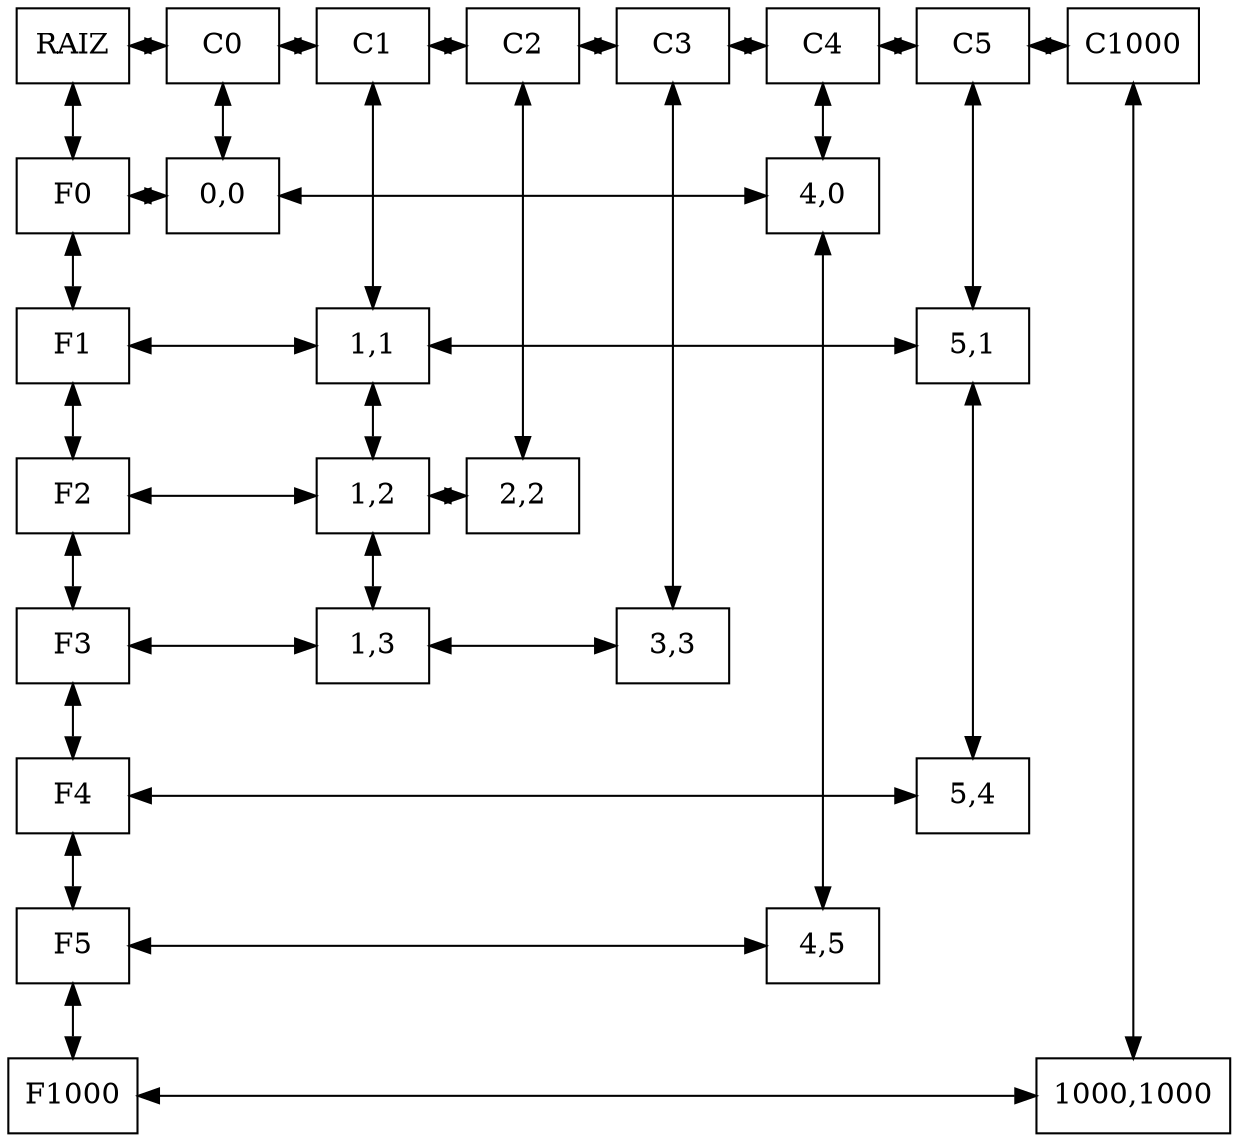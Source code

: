 digraph MatrizCapa{ 
 node[shape=box] 
 rankdir=UD;
{rank=same; 
nodo00[label="RAIZ" ,group=0]; 
nodo10[label="C0" ,group=1]; 
nodo20[label="C1" ,group=2]; 
nodo30[label="C2" ,group=3]; 
nodo40[label="C3" ,group=4]; 
nodo50[label="C4" ,group=5]; 
nodo60[label="C5" ,group=6]; 
nodo10010[label="C1000" ,group=1001]; 
} 
{rank=same; 
nodo01[label="F0" ,group=0]; 
nodo11[label="0,0" ,group=1]; 
nodo51[label="4,0" ,group=5]; 
} 
{rank=same; 
nodo02[label="F1" ,group=0]; 
nodo22[label="1,1" ,group=2]; 
nodo62[label="5,1" ,group=6]; 
} 
{rank=same; 
nodo03[label="F2" ,group=0]; 
nodo23[label="1,2" ,group=2]; 
nodo33[label="2,2" ,group=3]; 
} 
{rank=same; 
nodo04[label="F3" ,group=0]; 
nodo24[label="1,3" ,group=2]; 
nodo44[label="3,3" ,group=4]; 
} 
{rank=same; 
nodo05[label="F4" ,group=0]; 
nodo65[label="5,4" ,group=6]; 
} 
{rank=same; 
nodo06[label="F5" ,group=0]; 
nodo56[label="4,5" ,group=5]; 
} 
{rank=same; 
nodo01001[label="F1000" ,group=0]; 
nodo10011001[label="1000,1000" ,group=1001]; 
} 
nodo00 -> nodo10 [dir=both];
nodo10 -> nodo20 [dir=both];
nodo20 -> nodo30 [dir=both];
nodo30 -> nodo40 [dir=both];
nodo40 -> nodo50 [dir=both];
nodo50 -> nodo60 [dir=both];
nodo60 -> nodo10010 [dir=both];
nodo01 -> nodo11 [dir=both];
nodo11 -> nodo51 [dir=both];
nodo02 -> nodo22 [dir=both];
nodo22 -> nodo62 [dir=both];
nodo03 -> nodo23 [dir=both];
nodo23 -> nodo33 [dir=both];
nodo04 -> nodo24 [dir=both];
nodo24 -> nodo44 [dir=both];
nodo05 -> nodo65 [dir=both];
nodo06 -> nodo56 [dir=both];
nodo01001 -> nodo10011001 [dir=both];
nodo00 -> nodo01 [dir=both];
nodo01 -> nodo02 [dir=both];
nodo02 -> nodo03 [dir=both];
nodo03 -> nodo04 [dir=both];
nodo04 -> nodo05 [dir=both];
nodo05 -> nodo06 [dir=both];
nodo06 -> nodo01001 [dir=both];
nodo10 -> nodo11 [dir=both];
nodo20 -> nodo22 [dir=both];
nodo22 -> nodo23 [dir=both];
nodo23 -> nodo24 [dir=both];
nodo30 -> nodo33 [dir=both];
nodo40 -> nodo44 [dir=both];
nodo50 -> nodo51 [dir=both];
nodo51 -> nodo56 [dir=both];
nodo60 -> nodo62 [dir=both];
nodo62 -> nodo65 [dir=both];
nodo10010 -> nodo10011001 [dir=both];
} 
